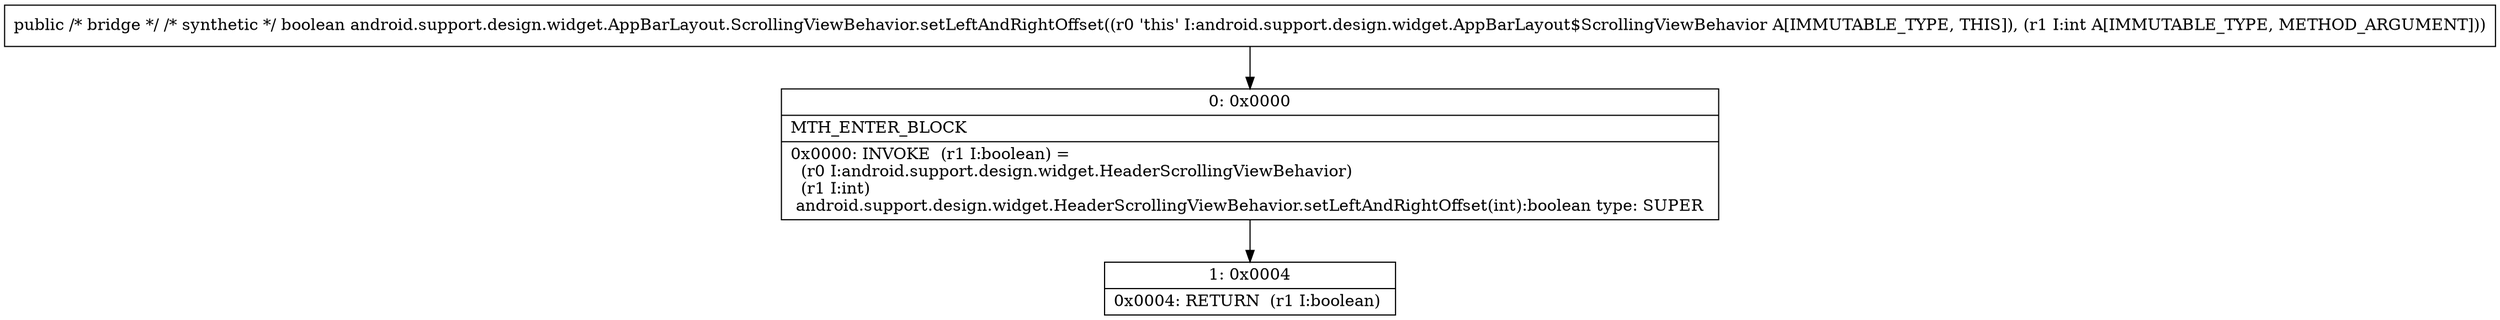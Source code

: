 digraph "CFG forandroid.support.design.widget.AppBarLayout.ScrollingViewBehavior.setLeftAndRightOffset(I)Z" {
Node_0 [shape=record,label="{0\:\ 0x0000|MTH_ENTER_BLOCK\l|0x0000: INVOKE  (r1 I:boolean) = \l  (r0 I:android.support.design.widget.HeaderScrollingViewBehavior)\l  (r1 I:int)\l android.support.design.widget.HeaderScrollingViewBehavior.setLeftAndRightOffset(int):boolean type: SUPER \l}"];
Node_1 [shape=record,label="{1\:\ 0x0004|0x0004: RETURN  (r1 I:boolean) \l}"];
MethodNode[shape=record,label="{public \/* bridge *\/ \/* synthetic *\/ boolean android.support.design.widget.AppBarLayout.ScrollingViewBehavior.setLeftAndRightOffset((r0 'this' I:android.support.design.widget.AppBarLayout$ScrollingViewBehavior A[IMMUTABLE_TYPE, THIS]), (r1 I:int A[IMMUTABLE_TYPE, METHOD_ARGUMENT])) }"];
MethodNode -> Node_0;
Node_0 -> Node_1;
}

